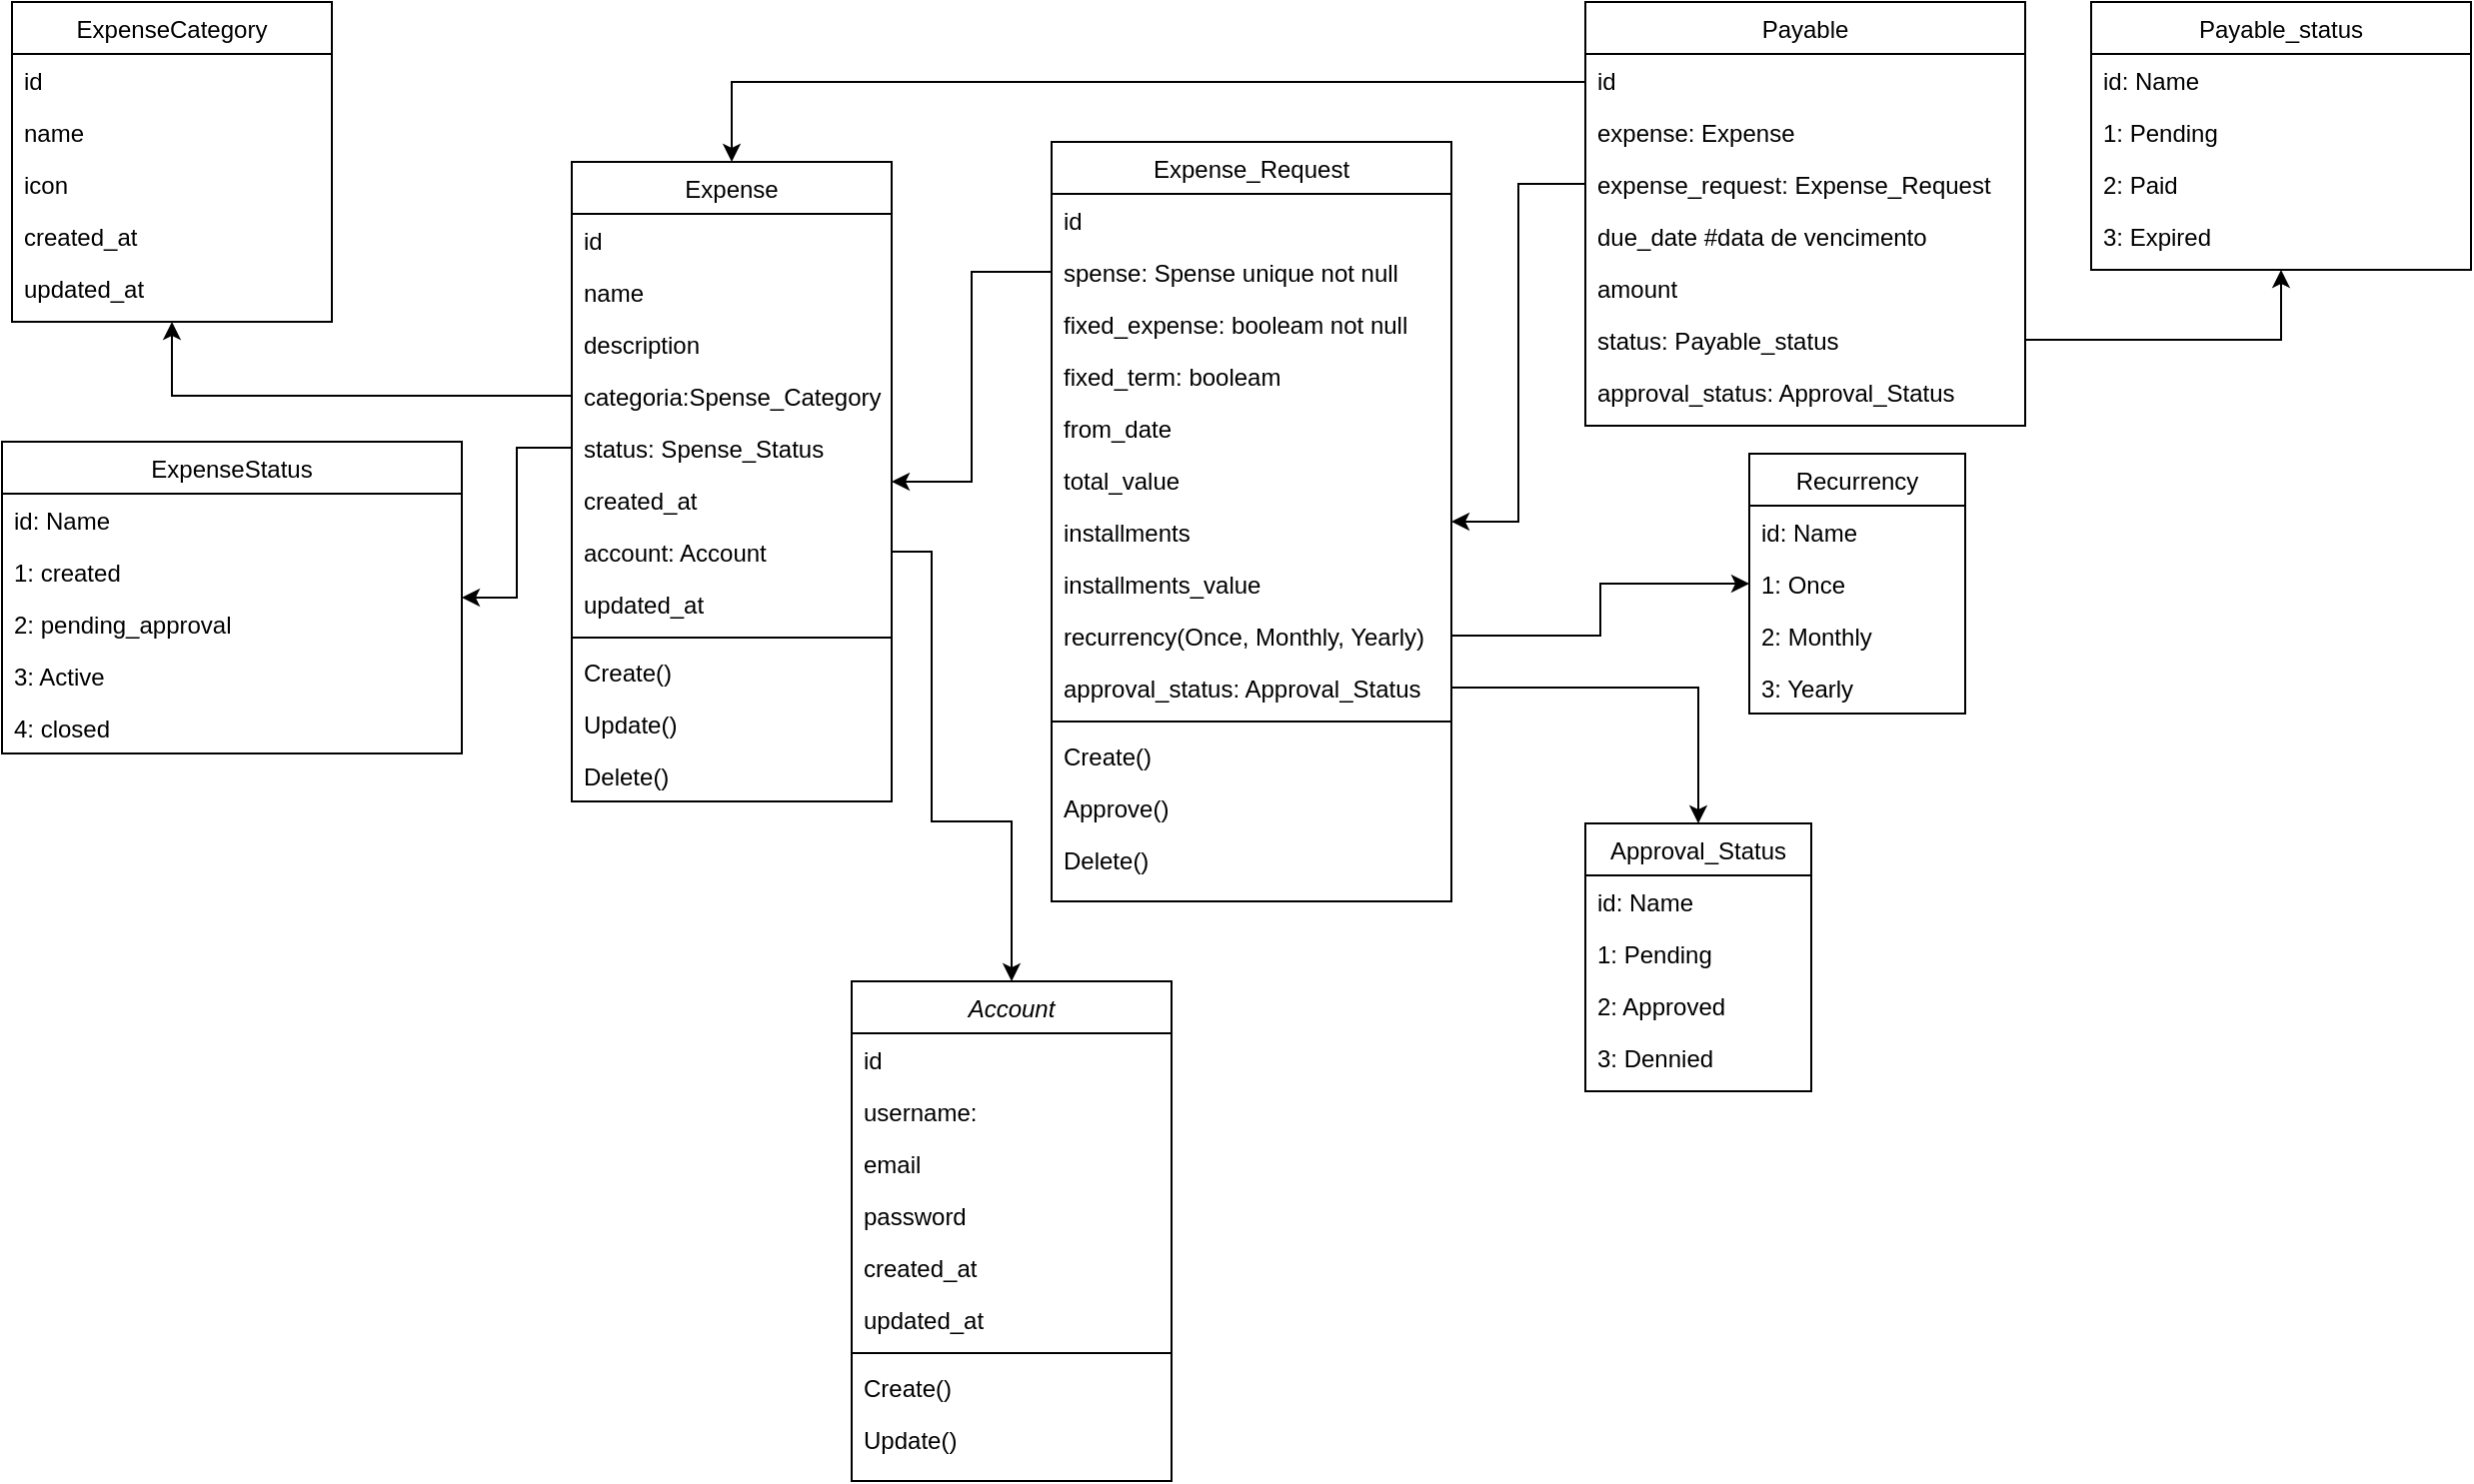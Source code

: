 <mxfile version="26.0.16">
  <diagram id="C5RBs43oDa-KdzZeNtuy" name="Page-1">
    <mxGraphModel dx="1467" dy="873" grid="1" gridSize="10" guides="1" tooltips="1" connect="1" arrows="1" fold="1" page="1" pageScale="1" pageWidth="827" pageHeight="1169" math="0" shadow="0">
      <root>
        <mxCell id="WIyWlLk6GJQsqaUBKTNV-0" />
        <mxCell id="WIyWlLk6GJQsqaUBKTNV-1" parent="WIyWlLk6GJQsqaUBKTNV-0" />
        <mxCell id="zkfFHV4jXpPFQw0GAbJ--0" value="Account" style="swimlane;fontStyle=2;align=center;verticalAlign=top;childLayout=stackLayout;horizontal=1;startSize=26;horizontalStack=0;resizeParent=1;resizeLast=0;collapsible=1;marginBottom=0;rounded=0;shadow=0;strokeWidth=1;" parent="WIyWlLk6GJQsqaUBKTNV-1" vertex="1">
          <mxGeometry x="460" y="530" width="160" height="250" as="geometry">
            <mxRectangle x="70" y="480" width="160" height="26" as="alternateBounds" />
          </mxGeometry>
        </mxCell>
        <mxCell id="zkfFHV4jXpPFQw0GAbJ--1" value="id" style="text;align=left;verticalAlign=top;spacingLeft=4;spacingRight=4;overflow=hidden;rotatable=0;points=[[0,0.5],[1,0.5]];portConstraint=eastwest;" parent="zkfFHV4jXpPFQw0GAbJ--0" vertex="1">
          <mxGeometry y="26" width="160" height="26" as="geometry" />
        </mxCell>
        <mxCell id="zkfFHV4jXpPFQw0GAbJ--2" value="username:" style="text;align=left;verticalAlign=top;spacingLeft=4;spacingRight=4;overflow=hidden;rotatable=0;points=[[0,0.5],[1,0.5]];portConstraint=eastwest;rounded=0;shadow=0;html=0;" parent="zkfFHV4jXpPFQw0GAbJ--0" vertex="1">
          <mxGeometry y="52" width="160" height="26" as="geometry" />
        </mxCell>
        <mxCell id="zkfFHV4jXpPFQw0GAbJ--3" value="email" style="text;align=left;verticalAlign=top;spacingLeft=4;spacingRight=4;overflow=hidden;rotatable=0;points=[[0,0.5],[1,0.5]];portConstraint=eastwest;rounded=0;shadow=0;html=0;" parent="zkfFHV4jXpPFQw0GAbJ--0" vertex="1">
          <mxGeometry y="78" width="160" height="26" as="geometry" />
        </mxCell>
        <mxCell id="zkfFHV4jXpPFQw0GAbJ--5" value="password" style="text;align=left;verticalAlign=top;spacingLeft=4;spacingRight=4;overflow=hidden;rotatable=0;points=[[0,0.5],[1,0.5]];portConstraint=eastwest;" parent="zkfFHV4jXpPFQw0GAbJ--0" vertex="1">
          <mxGeometry y="104" width="160" height="26" as="geometry" />
        </mxCell>
        <mxCell id="mx2U4XrMSCrhuWmnTMc3-14" value="created_at" style="text;align=left;verticalAlign=top;spacingLeft=4;spacingRight=4;overflow=hidden;rotatable=0;points=[[0,0.5],[1,0.5]];portConstraint=eastwest;" parent="zkfFHV4jXpPFQw0GAbJ--0" vertex="1">
          <mxGeometry y="130" width="160" height="26" as="geometry" />
        </mxCell>
        <mxCell id="mx2U4XrMSCrhuWmnTMc3-13" value="updated_at" style="text;align=left;verticalAlign=top;spacingLeft=4;spacingRight=4;overflow=hidden;rotatable=0;points=[[0,0.5],[1,0.5]];portConstraint=eastwest;" parent="zkfFHV4jXpPFQw0GAbJ--0" vertex="1">
          <mxGeometry y="156" width="160" height="26" as="geometry" />
        </mxCell>
        <mxCell id="zkfFHV4jXpPFQw0GAbJ--4" value="" style="line;html=1;strokeWidth=1;align=left;verticalAlign=middle;spacingTop=-1;spacingLeft=3;spacingRight=3;rotatable=0;labelPosition=right;points=[];portConstraint=eastwest;" parent="zkfFHV4jXpPFQw0GAbJ--0" vertex="1">
          <mxGeometry y="182" width="160" height="8" as="geometry" />
        </mxCell>
        <mxCell id="6K_JBQKOD2oM8bFAcc76-9" value="Create()" style="text;align=left;verticalAlign=top;spacingLeft=4;spacingRight=4;overflow=hidden;rotatable=0;points=[[0,0.5],[1,0.5]];portConstraint=eastwest;" parent="zkfFHV4jXpPFQw0GAbJ--0" vertex="1">
          <mxGeometry y="190" width="160" height="26" as="geometry" />
        </mxCell>
        <mxCell id="6K_JBQKOD2oM8bFAcc76-3" value="Update()" style="text;align=left;verticalAlign=top;spacingLeft=4;spacingRight=4;overflow=hidden;rotatable=0;points=[[0,0.5],[1,0.5]];portConstraint=eastwest;rounded=0;shadow=0;html=0;" parent="zkfFHV4jXpPFQw0GAbJ--0" vertex="1">
          <mxGeometry y="216" width="160" height="26" as="geometry" />
        </mxCell>
        <mxCell id="zkfFHV4jXpPFQw0GAbJ--17" value="Expense" style="swimlane;fontStyle=0;align=center;verticalAlign=top;childLayout=stackLayout;horizontal=1;startSize=26;horizontalStack=0;resizeParent=1;resizeLast=0;collapsible=1;marginBottom=0;rounded=0;shadow=0;strokeWidth=1;" parent="WIyWlLk6GJQsqaUBKTNV-1" vertex="1">
          <mxGeometry x="320" y="120" width="160" height="320" as="geometry">
            <mxRectangle x="550" y="140" width="160" height="26" as="alternateBounds" />
          </mxGeometry>
        </mxCell>
        <mxCell id="zkfFHV4jXpPFQw0GAbJ--18" value="id" style="text;align=left;verticalAlign=top;spacingLeft=4;spacingRight=4;overflow=hidden;rotatable=0;points=[[0,0.5],[1,0.5]];portConstraint=eastwest;" parent="zkfFHV4jXpPFQw0GAbJ--17" vertex="1">
          <mxGeometry y="26" width="160" height="26" as="geometry" />
        </mxCell>
        <mxCell id="zkfFHV4jXpPFQw0GAbJ--19" value="name" style="text;align=left;verticalAlign=top;spacingLeft=4;spacingRight=4;overflow=hidden;rotatable=0;points=[[0,0.5],[1,0.5]];portConstraint=eastwest;rounded=0;shadow=0;html=0;" parent="zkfFHV4jXpPFQw0GAbJ--17" vertex="1">
          <mxGeometry y="52" width="160" height="26" as="geometry" />
        </mxCell>
        <mxCell id="KyPs0b00EE-XNdc4qA2e-38" value="description" style="text;align=left;verticalAlign=top;spacingLeft=4;spacingRight=4;overflow=hidden;rotatable=0;points=[[0,0.5],[1,0.5]];portConstraint=eastwest;rounded=0;shadow=0;html=0;" parent="zkfFHV4jXpPFQw0GAbJ--17" vertex="1">
          <mxGeometry y="78" width="160" height="26" as="geometry" />
        </mxCell>
        <mxCell id="zkfFHV4jXpPFQw0GAbJ--22" value="categoria:Spense_Category" style="text;align=left;verticalAlign=top;spacingLeft=4;spacingRight=4;overflow=hidden;rotatable=0;points=[[0,0.5],[1,0.5]];portConstraint=eastwest;rounded=0;shadow=0;html=0;" parent="zkfFHV4jXpPFQw0GAbJ--17" vertex="1">
          <mxGeometry y="104" width="160" height="26" as="geometry" />
        </mxCell>
        <mxCell id="KyPs0b00EE-XNdc4qA2e-37" value="status: Spense_Status" style="text;align=left;verticalAlign=top;spacingLeft=4;spacingRight=4;overflow=hidden;rotatable=0;points=[[0,0.5],[1,0.5]];portConstraint=eastwest;" parent="zkfFHV4jXpPFQw0GAbJ--17" vertex="1">
          <mxGeometry y="130" width="160" height="26" as="geometry" />
        </mxCell>
        <mxCell id="mx2U4XrMSCrhuWmnTMc3-15" value="created_at" style="text;align=left;verticalAlign=top;spacingLeft=4;spacingRight=4;overflow=hidden;rotatable=0;points=[[0,0.5],[1,0.5]];portConstraint=eastwest;" parent="zkfFHV4jXpPFQw0GAbJ--17" vertex="1">
          <mxGeometry y="156" width="160" height="26" as="geometry" />
        </mxCell>
        <mxCell id="mx2U4XrMSCrhuWmnTMc3-45" value="account: Account" style="text;align=left;verticalAlign=top;spacingLeft=4;spacingRight=4;overflow=hidden;rotatable=0;points=[[0,0.5],[1,0.5]];portConstraint=eastwest;" parent="zkfFHV4jXpPFQw0GAbJ--17" vertex="1">
          <mxGeometry y="182" width="160" height="26" as="geometry" />
        </mxCell>
        <mxCell id="mx2U4XrMSCrhuWmnTMc3-16" value="updated_at" style="text;align=left;verticalAlign=top;spacingLeft=4;spacingRight=4;overflow=hidden;rotatable=0;points=[[0,0.5],[1,0.5]];portConstraint=eastwest;" parent="zkfFHV4jXpPFQw0GAbJ--17" vertex="1">
          <mxGeometry y="208" width="160" height="26" as="geometry" />
        </mxCell>
        <mxCell id="zkfFHV4jXpPFQw0GAbJ--23" value="" style="line;html=1;strokeWidth=1;align=left;verticalAlign=middle;spacingTop=-1;spacingLeft=3;spacingRight=3;rotatable=0;labelPosition=right;points=[];portConstraint=eastwest;" parent="zkfFHV4jXpPFQw0GAbJ--17" vertex="1">
          <mxGeometry y="234" width="160" height="8" as="geometry" />
        </mxCell>
        <mxCell id="mx2U4XrMSCrhuWmnTMc3-17" value="Create()" style="text;align=left;verticalAlign=top;spacingLeft=4;spacingRight=4;overflow=hidden;rotatable=0;points=[[0,0.5],[1,0.5]];portConstraint=eastwest;" parent="zkfFHV4jXpPFQw0GAbJ--17" vertex="1">
          <mxGeometry y="242" width="160" height="26" as="geometry" />
        </mxCell>
        <mxCell id="mx2U4XrMSCrhuWmnTMc3-18" value="Update()" style="text;align=left;verticalAlign=top;spacingLeft=4;spacingRight=4;overflow=hidden;rotatable=0;points=[[0,0.5],[1,0.5]];portConstraint=eastwest;rounded=0;shadow=0;html=0;" parent="zkfFHV4jXpPFQw0GAbJ--17" vertex="1">
          <mxGeometry y="268" width="160" height="26" as="geometry" />
        </mxCell>
        <mxCell id="KyPs0b00EE-XNdc4qA2e-35" value="Delete()" style="text;align=left;verticalAlign=top;spacingLeft=4;spacingRight=4;overflow=hidden;rotatable=0;points=[[0,0.5],[1,0.5]];portConstraint=eastwest;rounded=0;shadow=0;html=0;" parent="zkfFHV4jXpPFQw0GAbJ--17" vertex="1">
          <mxGeometry y="294" width="160" height="26" as="geometry" />
        </mxCell>
        <mxCell id="mx2U4XrMSCrhuWmnTMc3-0" value="ExpenseCategory" style="swimlane;fontStyle=0;align=center;verticalAlign=top;childLayout=stackLayout;horizontal=1;startSize=26;horizontalStack=0;resizeParent=1;resizeLast=0;collapsible=1;marginBottom=0;rounded=0;shadow=0;strokeWidth=1;" parent="WIyWlLk6GJQsqaUBKTNV-1" vertex="1">
          <mxGeometry x="40" y="40" width="160" height="160" as="geometry">
            <mxRectangle x="550" y="140" width="160" height="26" as="alternateBounds" />
          </mxGeometry>
        </mxCell>
        <mxCell id="KyPs0b00EE-XNdc4qA2e-6" value="id" style="text;align=left;verticalAlign=top;spacingLeft=4;spacingRight=4;overflow=hidden;rotatable=0;points=[[0,0.5],[1,0.5]];portConstraint=eastwest;" parent="mx2U4XrMSCrhuWmnTMc3-0" vertex="1">
          <mxGeometry y="26" width="160" height="26" as="geometry" />
        </mxCell>
        <mxCell id="KyPs0b00EE-XNdc4qA2e-9" value="name" style="text;align=left;verticalAlign=top;spacingLeft=4;spacingRight=4;overflow=hidden;rotatable=0;points=[[0,0.5],[1,0.5]];portConstraint=eastwest;" parent="mx2U4XrMSCrhuWmnTMc3-0" vertex="1">
          <mxGeometry y="52" width="160" height="26" as="geometry" />
        </mxCell>
        <mxCell id="KyPs0b00EE-XNdc4qA2e-10" value="icon" style="text;align=left;verticalAlign=top;spacingLeft=4;spacingRight=4;overflow=hidden;rotatable=0;points=[[0,0.5],[1,0.5]];portConstraint=eastwest;" parent="mx2U4XrMSCrhuWmnTMc3-0" vertex="1">
          <mxGeometry y="78" width="160" height="26" as="geometry" />
        </mxCell>
        <mxCell id="KyPs0b00EE-XNdc4qA2e-12" value="created_at" style="text;align=left;verticalAlign=top;spacingLeft=4;spacingRight=4;overflow=hidden;rotatable=0;points=[[0,0.5],[1,0.5]];portConstraint=eastwest;" parent="mx2U4XrMSCrhuWmnTMc3-0" vertex="1">
          <mxGeometry y="104" width="160" height="26" as="geometry" />
        </mxCell>
        <mxCell id="KyPs0b00EE-XNdc4qA2e-13" value="updated_at" style="text;align=left;verticalAlign=top;spacingLeft=4;spacingRight=4;overflow=hidden;rotatable=0;points=[[0,0.5],[1,0.5]];portConstraint=eastwest;" parent="mx2U4XrMSCrhuWmnTMc3-0" vertex="1">
          <mxGeometry y="130" width="160" height="26" as="geometry" />
        </mxCell>
        <mxCell id="mx2U4XrMSCrhuWmnTMc3-12" style="edgeStyle=orthogonalEdgeStyle;rounded=0;orthogonalLoop=1;jettySize=auto;html=1;exitX=0;exitY=0.5;exitDx=0;exitDy=0;" parent="WIyWlLk6GJQsqaUBKTNV-1" source="zkfFHV4jXpPFQw0GAbJ--22" target="mx2U4XrMSCrhuWmnTMc3-0" edge="1">
          <mxGeometry relative="1" as="geometry">
            <mxPoint x="360" y="-70" as="targetPoint" />
          </mxGeometry>
        </mxCell>
        <mxCell id="mx2U4XrMSCrhuWmnTMc3-41" value="ExpenseStatus" style="swimlane;fontStyle=0;align=center;verticalAlign=top;childLayout=stackLayout;horizontal=1;startSize=26;horizontalStack=0;resizeParent=1;resizeLast=0;collapsible=1;marginBottom=0;rounded=0;shadow=0;strokeWidth=1;" parent="WIyWlLk6GJQsqaUBKTNV-1" vertex="1">
          <mxGeometry x="35" y="260" width="230" height="156" as="geometry">
            <mxRectangle x="550" y="140" width="160" height="26" as="alternateBounds" />
          </mxGeometry>
        </mxCell>
        <mxCell id="KyPs0b00EE-XNdc4qA2e-34" value="id: Name" style="text;align=left;verticalAlign=top;spacingLeft=4;spacingRight=4;overflow=hidden;rotatable=0;points=[[0,0.5],[1,0.5]];portConstraint=eastwest;" parent="mx2U4XrMSCrhuWmnTMc3-41" vertex="1">
          <mxGeometry y="26" width="230" height="26" as="geometry" />
        </mxCell>
        <mxCell id="mx2U4XrMSCrhuWmnTMc3-43" value="1: created" style="text;align=left;verticalAlign=top;spacingLeft=4;spacingRight=4;overflow=hidden;rotatable=0;points=[[0,0.5],[1,0.5]];portConstraint=eastwest;" parent="mx2U4XrMSCrhuWmnTMc3-41" vertex="1">
          <mxGeometry y="52" width="230" height="26" as="geometry" />
        </mxCell>
        <mxCell id="KyPs0b00EE-XNdc4qA2e-0" value="2: pending_approval" style="text;align=left;verticalAlign=top;spacingLeft=4;spacingRight=4;overflow=hidden;rotatable=0;points=[[0,0.5],[1,0.5]];portConstraint=eastwest;" parent="mx2U4XrMSCrhuWmnTMc3-41" vertex="1">
          <mxGeometry y="78" width="230" height="26" as="geometry" />
        </mxCell>
        <mxCell id="KyPs0b00EE-XNdc4qA2e-1" value="3: Active" style="text;align=left;verticalAlign=top;spacingLeft=4;spacingRight=4;overflow=hidden;rotatable=0;points=[[0,0.5],[1,0.5]];portConstraint=eastwest;" parent="mx2U4XrMSCrhuWmnTMc3-41" vertex="1">
          <mxGeometry y="104" width="230" height="26" as="geometry" />
        </mxCell>
        <mxCell id="KyPs0b00EE-XNdc4qA2e-2" value="4: closed" style="text;align=left;verticalAlign=top;spacingLeft=4;spacingRight=4;overflow=hidden;rotatable=0;points=[[0,0.5],[1,0.5]];portConstraint=eastwest;" parent="mx2U4XrMSCrhuWmnTMc3-41" vertex="1">
          <mxGeometry y="130" width="230" height="26" as="geometry" />
        </mxCell>
        <mxCell id="mx2U4XrMSCrhuWmnTMc3-46" value="Expense_Request" style="swimlane;fontStyle=0;align=center;verticalAlign=top;childLayout=stackLayout;horizontal=1;startSize=26;horizontalStack=0;resizeParent=1;resizeLast=0;collapsible=1;marginBottom=0;rounded=0;shadow=0;strokeWidth=1;" parent="WIyWlLk6GJQsqaUBKTNV-1" vertex="1">
          <mxGeometry x="560" y="110" width="200" height="380" as="geometry">
            <mxRectangle x="550" y="140" width="160" height="26" as="alternateBounds" />
          </mxGeometry>
        </mxCell>
        <mxCell id="mx2U4XrMSCrhuWmnTMc3-47" value="id" style="text;align=left;verticalAlign=top;spacingLeft=4;spacingRight=4;overflow=hidden;rotatable=0;points=[[0,0.5],[1,0.5]];portConstraint=eastwest;" parent="mx2U4XrMSCrhuWmnTMc3-46" vertex="1">
          <mxGeometry y="26" width="200" height="26" as="geometry" />
        </mxCell>
        <mxCell id="mx2U4XrMSCrhuWmnTMc3-48" value="spense: Spense unique not null" style="text;align=left;verticalAlign=top;spacingLeft=4;spacingRight=4;overflow=hidden;rotatable=0;points=[[0,0.5],[1,0.5]];portConstraint=eastwest;" parent="mx2U4XrMSCrhuWmnTMc3-46" vertex="1">
          <mxGeometry y="52" width="200" height="26" as="geometry" />
        </mxCell>
        <mxCell id="KyPs0b00EE-XNdc4qA2e-51" value="fixed_expense: booleam not null" style="text;align=left;verticalAlign=top;spacingLeft=4;spacingRight=4;overflow=hidden;rotatable=0;points=[[0,0.5],[1,0.5]];portConstraint=eastwest;" parent="mx2U4XrMSCrhuWmnTMc3-46" vertex="1">
          <mxGeometry y="78" width="200" height="26" as="geometry" />
        </mxCell>
        <mxCell id="KyPs0b00EE-XNdc4qA2e-42" value="fixed_term: booleam" style="text;align=left;verticalAlign=top;spacingLeft=4;spacingRight=4;overflow=hidden;rotatable=0;points=[[0,0.5],[1,0.5]];portConstraint=eastwest;" parent="mx2U4XrMSCrhuWmnTMc3-46" vertex="1">
          <mxGeometry y="104" width="200" height="26" as="geometry" />
        </mxCell>
        <mxCell id="KyPs0b00EE-XNdc4qA2e-14" value="from_date" style="text;align=left;verticalAlign=top;spacingLeft=4;spacingRight=4;overflow=hidden;rotatable=0;points=[[0,0.5],[1,0.5]];portConstraint=eastwest;" parent="mx2U4XrMSCrhuWmnTMc3-46" vertex="1">
          <mxGeometry y="130" width="200" height="26" as="geometry" />
        </mxCell>
        <mxCell id="zkfFHV4jXpPFQw0GAbJ--20" value="total_value" style="text;align=left;verticalAlign=top;spacingLeft=4;spacingRight=4;overflow=hidden;rotatable=0;points=[[0,0.5],[1,0.5]];portConstraint=eastwest;rounded=0;shadow=0;html=0;" parent="mx2U4XrMSCrhuWmnTMc3-46" vertex="1">
          <mxGeometry y="156" width="200" height="26" as="geometry" />
        </mxCell>
        <mxCell id="1Ty1p24P1l5gxUcfgr6E-1" value="installments" style="text;align=left;verticalAlign=top;spacingLeft=4;spacingRight=4;overflow=hidden;rotatable=0;points=[[0,0.5],[1,0.5]];portConstraint=eastwest;" vertex="1" parent="mx2U4XrMSCrhuWmnTMc3-46">
          <mxGeometry y="182" width="200" height="26" as="geometry" />
        </mxCell>
        <mxCell id="1Ty1p24P1l5gxUcfgr6E-49" value="installments_value" style="text;align=left;verticalAlign=top;spacingLeft=4;spacingRight=4;overflow=hidden;rotatable=0;points=[[0,0.5],[1,0.5]];portConstraint=eastwest;rounded=0;shadow=0;html=0;" vertex="1" parent="mx2U4XrMSCrhuWmnTMc3-46">
          <mxGeometry y="208" width="200" height="26" as="geometry" />
        </mxCell>
        <mxCell id="KyPs0b00EE-XNdc4qA2e-15" value="recurrency(Once, Monthly, Yearly)" style="text;align=left;verticalAlign=top;spacingLeft=4;spacingRight=4;overflow=hidden;rotatable=0;points=[[0,0.5],[1,0.5]];portConstraint=eastwest;" parent="mx2U4XrMSCrhuWmnTMc3-46" vertex="1">
          <mxGeometry y="234" width="200" height="26" as="geometry" />
        </mxCell>
        <mxCell id="KyPs0b00EE-XNdc4qA2e-18" value="approval_status: Approval_Status" style="text;align=left;verticalAlign=top;spacingLeft=4;spacingRight=4;overflow=hidden;rotatable=0;points=[[0,0.5],[1,0.5]];portConstraint=eastwest;" parent="mx2U4XrMSCrhuWmnTMc3-46" vertex="1">
          <mxGeometry y="260" width="200" height="26" as="geometry" />
        </mxCell>
        <mxCell id="KyPs0b00EE-XNdc4qA2e-30" value="" style="line;html=1;strokeWidth=1;align=left;verticalAlign=middle;spacingTop=-1;spacingLeft=3;spacingRight=3;rotatable=0;labelPosition=right;points=[];portConstraint=eastwest;" parent="mx2U4XrMSCrhuWmnTMc3-46" vertex="1">
          <mxGeometry y="286" width="200" height="8" as="geometry" />
        </mxCell>
        <mxCell id="KyPs0b00EE-XNdc4qA2e-31" value="Create()" style="text;align=left;verticalAlign=top;spacingLeft=4;spacingRight=4;overflow=hidden;rotatable=0;points=[[0,0.5],[1,0.5]];portConstraint=eastwest;" parent="mx2U4XrMSCrhuWmnTMc3-46" vertex="1">
          <mxGeometry y="294" width="200" height="26" as="geometry" />
        </mxCell>
        <mxCell id="KyPs0b00EE-XNdc4qA2e-32" value="Approve()" style="text;align=left;verticalAlign=top;spacingLeft=4;spacingRight=4;overflow=hidden;rotatable=0;points=[[0,0.5],[1,0.5]];portConstraint=eastwest;rounded=0;shadow=0;html=0;" parent="mx2U4XrMSCrhuWmnTMc3-46" vertex="1">
          <mxGeometry y="320" width="200" height="26" as="geometry" />
        </mxCell>
        <mxCell id="KyPs0b00EE-XNdc4qA2e-36" value="Delete()" style="text;align=left;verticalAlign=top;spacingLeft=4;spacingRight=4;overflow=hidden;rotatable=0;points=[[0,0.5],[1,0.5]];portConstraint=eastwest;rounded=0;shadow=0;html=0;" parent="mx2U4XrMSCrhuWmnTMc3-46" vertex="1">
          <mxGeometry y="346" width="200" height="26" as="geometry" />
        </mxCell>
        <mxCell id="KyPs0b00EE-XNdc4qA2e-3" style="edgeStyle=orthogonalEdgeStyle;rounded=0;orthogonalLoop=1;jettySize=auto;html=1;" parent="WIyWlLk6GJQsqaUBKTNV-1" source="KyPs0b00EE-XNdc4qA2e-37" target="mx2U4XrMSCrhuWmnTMc3-41" edge="1">
          <mxGeometry relative="1" as="geometry" />
        </mxCell>
        <mxCell id="KyPs0b00EE-XNdc4qA2e-19" value="Approval_Status" style="swimlane;fontStyle=0;align=center;verticalAlign=top;childLayout=stackLayout;horizontal=1;startSize=26;horizontalStack=0;resizeParent=1;resizeLast=0;collapsible=1;marginBottom=0;rounded=0;shadow=0;strokeWidth=1;" parent="WIyWlLk6GJQsqaUBKTNV-1" vertex="1">
          <mxGeometry x="827" y="451" width="113" height="134" as="geometry">
            <mxRectangle x="550" y="140" width="160" height="26" as="alternateBounds" />
          </mxGeometry>
        </mxCell>
        <mxCell id="KyPs0b00EE-XNdc4qA2e-33" value="id: Name" style="text;align=left;verticalAlign=top;spacingLeft=4;spacingRight=4;overflow=hidden;rotatable=0;points=[[0,0.5],[1,0.5]];portConstraint=eastwest;" parent="KyPs0b00EE-XNdc4qA2e-19" vertex="1">
          <mxGeometry y="26" width="113" height="26" as="geometry" />
        </mxCell>
        <mxCell id="KyPs0b00EE-XNdc4qA2e-27" value="1: Pending" style="text;align=left;verticalAlign=top;spacingLeft=4;spacingRight=4;overflow=hidden;rotatable=0;points=[[0,0.5],[1,0.5]];portConstraint=eastwest;" parent="KyPs0b00EE-XNdc4qA2e-19" vertex="1">
          <mxGeometry y="52" width="113" height="26" as="geometry" />
        </mxCell>
        <mxCell id="KyPs0b00EE-XNdc4qA2e-21" value="2: Approved" style="text;align=left;verticalAlign=top;spacingLeft=4;spacingRight=4;overflow=hidden;rotatable=0;points=[[0,0.5],[1,0.5]];portConstraint=eastwest;" parent="KyPs0b00EE-XNdc4qA2e-19" vertex="1">
          <mxGeometry y="78" width="113" height="26" as="geometry" />
        </mxCell>
        <mxCell id="KyPs0b00EE-XNdc4qA2e-22" value="3: Dennied" style="text;align=left;verticalAlign=top;spacingLeft=4;spacingRight=4;overflow=hidden;rotatable=0;points=[[0,0.5],[1,0.5]];portConstraint=eastwest;" parent="KyPs0b00EE-XNdc4qA2e-19" vertex="1">
          <mxGeometry y="104" width="113" height="26" as="geometry" />
        </mxCell>
        <mxCell id="KyPs0b00EE-XNdc4qA2e-28" style="edgeStyle=orthogonalEdgeStyle;rounded=0;orthogonalLoop=1;jettySize=auto;html=1;" parent="WIyWlLk6GJQsqaUBKTNV-1" source="KyPs0b00EE-XNdc4qA2e-18" target="KyPs0b00EE-XNdc4qA2e-19" edge="1">
          <mxGeometry relative="1" as="geometry" />
        </mxCell>
        <mxCell id="KyPs0b00EE-XNdc4qA2e-29" style="edgeStyle=orthogonalEdgeStyle;rounded=0;orthogonalLoop=1;jettySize=auto;html=1;" parent="WIyWlLk6GJQsqaUBKTNV-1" source="mx2U4XrMSCrhuWmnTMc3-48" target="zkfFHV4jXpPFQw0GAbJ--17" edge="1">
          <mxGeometry relative="1" as="geometry" />
        </mxCell>
        <mxCell id="KyPs0b00EE-XNdc4qA2e-46" style="edgeStyle=orthogonalEdgeStyle;rounded=0;orthogonalLoop=1;jettySize=auto;html=1;entryX=0.5;entryY=0;entryDx=0;entryDy=0;" parent="WIyWlLk6GJQsqaUBKTNV-1" source="mx2U4XrMSCrhuWmnTMc3-45" target="zkfFHV4jXpPFQw0GAbJ--0" edge="1">
          <mxGeometry relative="1" as="geometry">
            <Array as="points">
              <mxPoint x="500" y="315" />
              <mxPoint x="500" y="450" />
              <mxPoint x="540" y="450" />
            </Array>
            <mxPoint x="500" y="340" as="sourcePoint" />
          </mxGeometry>
        </mxCell>
        <mxCell id="1Ty1p24P1l5gxUcfgr6E-32" style="edgeStyle=orthogonalEdgeStyle;rounded=0;orthogonalLoop=1;jettySize=auto;html=1;" edge="1" parent="WIyWlLk6GJQsqaUBKTNV-1" source="1Ty1p24P1l5gxUcfgr6E-19" target="mx2U4XrMSCrhuWmnTMc3-46">
          <mxGeometry relative="1" as="geometry" />
        </mxCell>
        <mxCell id="1Ty1p24P1l5gxUcfgr6E-16" value="Payable" style="swimlane;fontStyle=0;align=center;verticalAlign=top;childLayout=stackLayout;horizontal=1;startSize=26;horizontalStack=0;resizeParent=1;resizeLast=0;collapsible=1;marginBottom=0;rounded=0;shadow=0;strokeWidth=1;" vertex="1" parent="WIyWlLk6GJQsqaUBKTNV-1">
          <mxGeometry x="827" y="40" width="220" height="212" as="geometry">
            <mxRectangle x="550" y="140" width="160" height="26" as="alternateBounds" />
          </mxGeometry>
        </mxCell>
        <mxCell id="1Ty1p24P1l5gxUcfgr6E-17" value="id" style="text;align=left;verticalAlign=top;spacingLeft=4;spacingRight=4;overflow=hidden;rotatable=0;points=[[0,0.5],[1,0.5]];portConstraint=eastwest;" vertex="1" parent="1Ty1p24P1l5gxUcfgr6E-16">
          <mxGeometry y="26" width="220" height="26" as="geometry" />
        </mxCell>
        <mxCell id="1Ty1p24P1l5gxUcfgr6E-18" value="expense: Expense" style="text;align=left;verticalAlign=top;spacingLeft=4;spacingRight=4;overflow=hidden;rotatable=0;points=[[0,0.5],[1,0.5]];portConstraint=eastwest;" vertex="1" parent="1Ty1p24P1l5gxUcfgr6E-16">
          <mxGeometry y="52" width="220" height="26" as="geometry" />
        </mxCell>
        <mxCell id="1Ty1p24P1l5gxUcfgr6E-19" value="expense_request: Expense_Request" style="text;align=left;verticalAlign=top;spacingLeft=4;spacingRight=4;overflow=hidden;rotatable=0;points=[[0,0.5],[1,0.5]];portConstraint=eastwest;" vertex="1" parent="1Ty1p24P1l5gxUcfgr6E-16">
          <mxGeometry y="78" width="220" height="26" as="geometry" />
        </mxCell>
        <mxCell id="1Ty1p24P1l5gxUcfgr6E-20" value="due_date #data de vencimento" style="text;align=left;verticalAlign=top;spacingLeft=4;spacingRight=4;overflow=hidden;rotatable=0;points=[[0,0.5],[1,0.5]];portConstraint=eastwest;" vertex="1" parent="1Ty1p24P1l5gxUcfgr6E-16">
          <mxGeometry y="104" width="220" height="26" as="geometry" />
        </mxCell>
        <mxCell id="1Ty1p24P1l5gxUcfgr6E-21" value="amount" style="text;align=left;verticalAlign=top;spacingLeft=4;spacingRight=4;overflow=hidden;rotatable=0;points=[[0,0.5],[1,0.5]];portConstraint=eastwest;rounded=0;shadow=0;html=0;" vertex="1" parent="1Ty1p24P1l5gxUcfgr6E-16">
          <mxGeometry y="130" width="220" height="26" as="geometry" />
        </mxCell>
        <mxCell id="1Ty1p24P1l5gxUcfgr6E-22" value="status: Payable_status" style="text;align=left;verticalAlign=top;spacingLeft=4;spacingRight=4;overflow=hidden;rotatable=0;points=[[0,0.5],[1,0.5]];portConstraint=eastwest;" vertex="1" parent="1Ty1p24P1l5gxUcfgr6E-16">
          <mxGeometry y="156" width="220" height="26" as="geometry" />
        </mxCell>
        <mxCell id="1Ty1p24P1l5gxUcfgr6E-26" value="approval_status: Approval_Status" style="text;align=left;verticalAlign=top;spacingLeft=4;spacingRight=4;overflow=hidden;rotatable=0;points=[[0,0.5],[1,0.5]];portConstraint=eastwest;" vertex="1" parent="1Ty1p24P1l5gxUcfgr6E-16">
          <mxGeometry y="182" width="220" height="26" as="geometry" />
        </mxCell>
        <mxCell id="1Ty1p24P1l5gxUcfgr6E-33" value="Payable_status" style="swimlane;fontStyle=0;align=center;verticalAlign=top;childLayout=stackLayout;horizontal=1;startSize=26;horizontalStack=0;resizeParent=1;resizeLast=0;collapsible=1;marginBottom=0;rounded=0;shadow=0;strokeWidth=1;" vertex="1" parent="WIyWlLk6GJQsqaUBKTNV-1">
          <mxGeometry x="1080" y="40" width="190" height="134" as="geometry">
            <mxRectangle x="550" y="140" width="160" height="26" as="alternateBounds" />
          </mxGeometry>
        </mxCell>
        <mxCell id="1Ty1p24P1l5gxUcfgr6E-34" value="id: Name" style="text;align=left;verticalAlign=top;spacingLeft=4;spacingRight=4;overflow=hidden;rotatable=0;points=[[0,0.5],[1,0.5]];portConstraint=eastwest;" vertex="1" parent="1Ty1p24P1l5gxUcfgr6E-33">
          <mxGeometry y="26" width="190" height="26" as="geometry" />
        </mxCell>
        <mxCell id="1Ty1p24P1l5gxUcfgr6E-35" value="1: Pending" style="text;align=left;verticalAlign=top;spacingLeft=4;spacingRight=4;overflow=hidden;rotatable=0;points=[[0,0.5],[1,0.5]];portConstraint=eastwest;" vertex="1" parent="1Ty1p24P1l5gxUcfgr6E-33">
          <mxGeometry y="52" width="190" height="26" as="geometry" />
        </mxCell>
        <mxCell id="1Ty1p24P1l5gxUcfgr6E-36" value="2: Paid" style="text;align=left;verticalAlign=top;spacingLeft=4;spacingRight=4;overflow=hidden;rotatable=0;points=[[0,0.5],[1,0.5]];portConstraint=eastwest;" vertex="1" parent="1Ty1p24P1l5gxUcfgr6E-33">
          <mxGeometry y="78" width="190" height="26" as="geometry" />
        </mxCell>
        <mxCell id="1Ty1p24P1l5gxUcfgr6E-37" value="3: Expired" style="text;align=left;verticalAlign=top;spacingLeft=4;spacingRight=4;overflow=hidden;rotatable=0;points=[[0,0.5],[1,0.5]];portConstraint=eastwest;" vertex="1" parent="1Ty1p24P1l5gxUcfgr6E-33">
          <mxGeometry y="104" width="190" height="26" as="geometry" />
        </mxCell>
        <mxCell id="1Ty1p24P1l5gxUcfgr6E-38" style="edgeStyle=orthogonalEdgeStyle;rounded=0;orthogonalLoop=1;jettySize=auto;html=1;" edge="1" parent="WIyWlLk6GJQsqaUBKTNV-1" source="1Ty1p24P1l5gxUcfgr6E-22" target="1Ty1p24P1l5gxUcfgr6E-33">
          <mxGeometry relative="1" as="geometry" />
        </mxCell>
        <mxCell id="1Ty1p24P1l5gxUcfgr6E-40" value="Recurrency" style="swimlane;fontStyle=0;align=center;verticalAlign=top;childLayout=stackLayout;horizontal=1;startSize=26;horizontalStack=0;resizeParent=1;resizeLast=0;collapsible=1;marginBottom=0;rounded=0;shadow=0;strokeWidth=1;" vertex="1" parent="WIyWlLk6GJQsqaUBKTNV-1">
          <mxGeometry x="909" y="266" width="108" height="130" as="geometry">
            <mxRectangle x="550" y="140" width="160" height="26" as="alternateBounds" />
          </mxGeometry>
        </mxCell>
        <mxCell id="1Ty1p24P1l5gxUcfgr6E-41" value="id: Name" style="text;align=left;verticalAlign=top;spacingLeft=4;spacingRight=4;overflow=hidden;rotatable=0;points=[[0,0.5],[1,0.5]];portConstraint=eastwest;" vertex="1" parent="1Ty1p24P1l5gxUcfgr6E-40">
          <mxGeometry y="26" width="108" height="26" as="geometry" />
        </mxCell>
        <mxCell id="1Ty1p24P1l5gxUcfgr6E-48" value="1: Once" style="text;align=left;verticalAlign=top;spacingLeft=4;spacingRight=4;overflow=hidden;rotatable=0;points=[[0,0.5],[1,0.5]];portConstraint=eastwest;" vertex="1" parent="1Ty1p24P1l5gxUcfgr6E-40">
          <mxGeometry y="52" width="108" height="26" as="geometry" />
        </mxCell>
        <mxCell id="1Ty1p24P1l5gxUcfgr6E-42" value="2: Monthly" style="text;align=left;verticalAlign=top;spacingLeft=4;spacingRight=4;overflow=hidden;rotatable=0;points=[[0,0.5],[1,0.5]];portConstraint=eastwest;" vertex="1" parent="1Ty1p24P1l5gxUcfgr6E-40">
          <mxGeometry y="78" width="108" height="26" as="geometry" />
        </mxCell>
        <mxCell id="1Ty1p24P1l5gxUcfgr6E-43" value="3: Yearly" style="text;align=left;verticalAlign=top;spacingLeft=4;spacingRight=4;overflow=hidden;rotatable=0;points=[[0,0.5],[1,0.5]];portConstraint=eastwest;" vertex="1" parent="1Ty1p24P1l5gxUcfgr6E-40">
          <mxGeometry y="104" width="108" height="26" as="geometry" />
        </mxCell>
        <mxCell id="1Ty1p24P1l5gxUcfgr6E-45" style="edgeStyle=orthogonalEdgeStyle;rounded=0;orthogonalLoop=1;jettySize=auto;html=1;" edge="1" parent="WIyWlLk6GJQsqaUBKTNV-1" source="KyPs0b00EE-XNdc4qA2e-15" target="1Ty1p24P1l5gxUcfgr6E-40">
          <mxGeometry relative="1" as="geometry" />
        </mxCell>
        <mxCell id="1Ty1p24P1l5gxUcfgr6E-46" style="edgeStyle=orthogonalEdgeStyle;rounded=0;orthogonalLoop=1;jettySize=auto;html=1;" edge="1" parent="WIyWlLk6GJQsqaUBKTNV-1" source="1Ty1p24P1l5gxUcfgr6E-17" target="zkfFHV4jXpPFQw0GAbJ--17">
          <mxGeometry relative="1" as="geometry">
            <Array as="points">
              <mxPoint x="400" y="80" />
            </Array>
          </mxGeometry>
        </mxCell>
      </root>
    </mxGraphModel>
  </diagram>
</mxfile>
